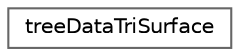 digraph "Graphical Class Hierarchy"
{
 // LATEX_PDF_SIZE
  bgcolor="transparent";
  edge [fontname=Helvetica,fontsize=10,labelfontname=Helvetica,labelfontsize=10];
  node [fontname=Helvetica,fontsize=10,shape=box,height=0.2,width=0.4];
  rankdir="LR";
  Node0 [id="Node000000",label="treeDataTriSurface",height=0.2,width=0.4,color="grey40", fillcolor="white", style="filled",URL="$classFoam_1_1treeDataTriSurface.html",tooltip="Encapsulates data for (indexedOc)tree searches on a triSurface."];
}
